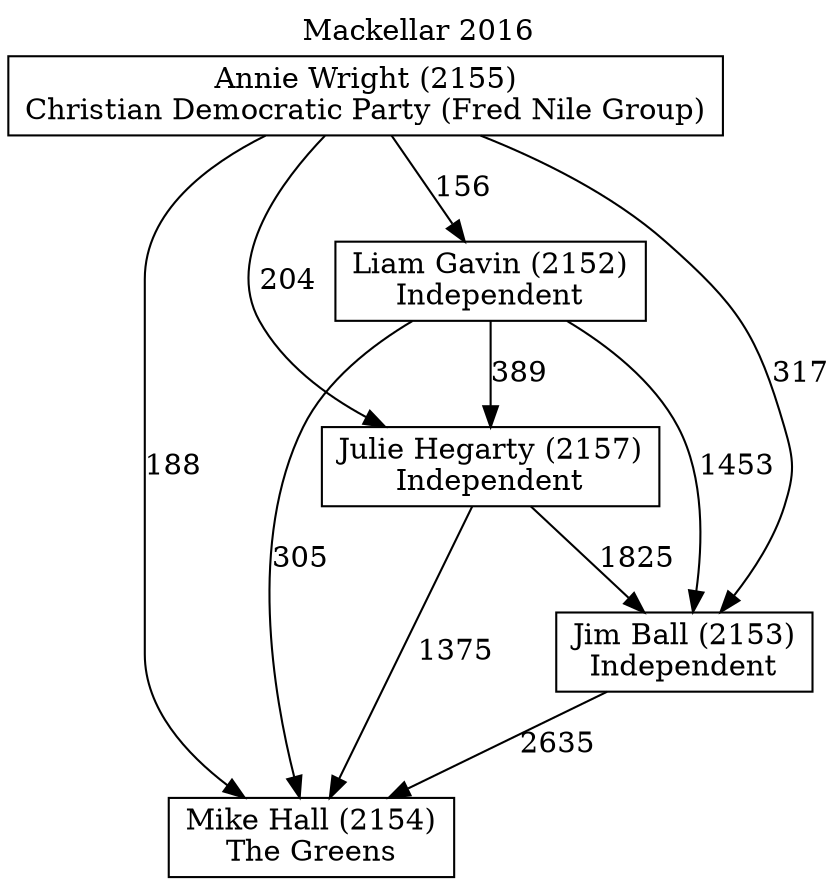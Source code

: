 // House preference flow
digraph "Mike Hall (2154)_Mackellar_2016" {
	graph [label="Mackellar 2016" labelloc=t mclimit=10]
	node [shape=box]
	"Liam Gavin (2152)" [label="Liam Gavin (2152)
Independent"]
	"Annie Wright (2155)" [label="Annie Wright (2155)
Christian Democratic Party (Fred Nile Group)"]
	"Jim Ball (2153)" [label="Jim Ball (2153)
Independent"]
	"Julie Hegarty (2157)" [label="Julie Hegarty (2157)
Independent"]
	"Mike Hall (2154)" [label="Mike Hall (2154)
The Greens"]
	"Annie Wright (2155)" -> "Julie Hegarty (2157)" [label=204]
	"Julie Hegarty (2157)" -> "Jim Ball (2153)" [label=1825]
	"Liam Gavin (2152)" -> "Julie Hegarty (2157)" [label=389]
	"Annie Wright (2155)" -> "Liam Gavin (2152)" [label=156]
	"Jim Ball (2153)" -> "Mike Hall (2154)" [label=2635]
	"Annie Wright (2155)" -> "Jim Ball (2153)" [label=317]
	"Annie Wright (2155)" -> "Mike Hall (2154)" [label=188]
	"Julie Hegarty (2157)" -> "Mike Hall (2154)" [label=1375]
	"Liam Gavin (2152)" -> "Mike Hall (2154)" [label=305]
	"Liam Gavin (2152)" -> "Jim Ball (2153)" [label=1453]
}

